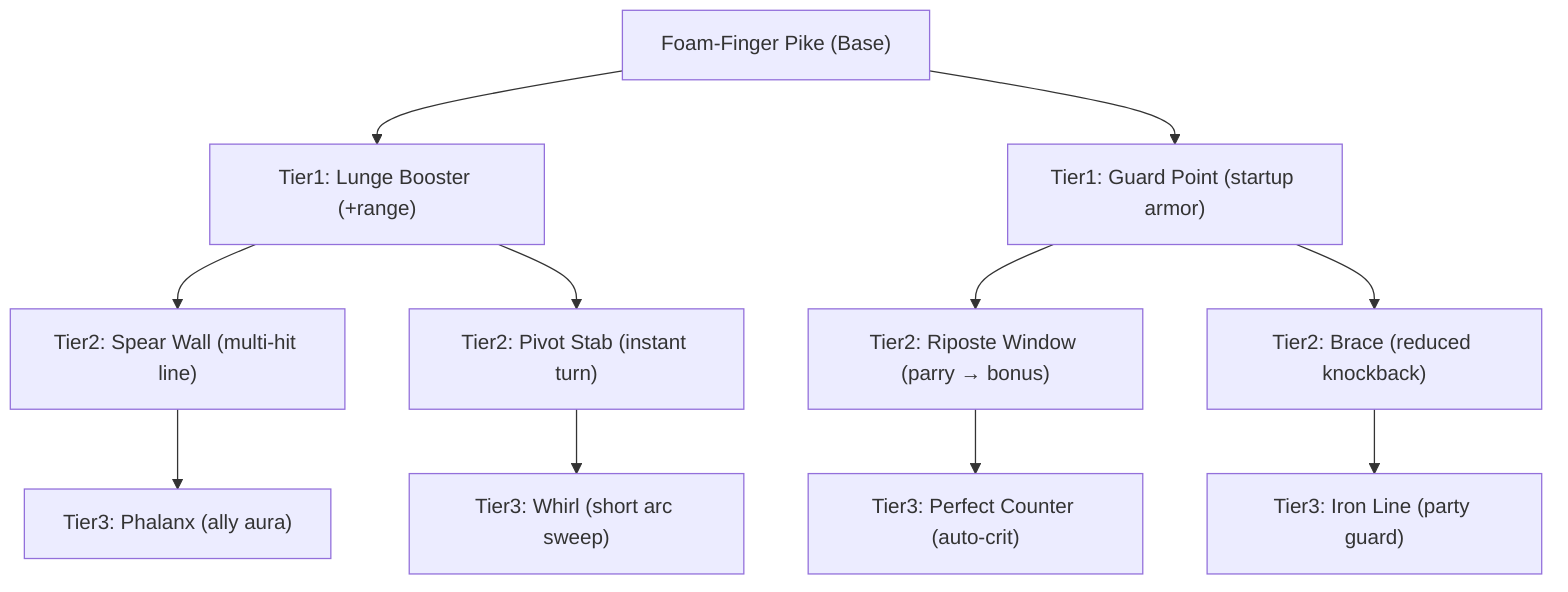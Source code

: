 %% Foam-Finger Pike – Upgrade Tree
flowchart TD
  FP0["Foam-Finger Pike (Base)"] --> FP1A["Tier1: Lunge Booster (+range)"]
  FP0 --> FP1B["Tier1: Guard Point (startup armor)"]

  FP1A --> FP2A["Tier2: Spear Wall (multi-hit line)"]
  FP1A --> FP2B["Tier2: Pivot Stab (instant turn)"]

  FP1B --> FP2C["Tier2: Riposte Window (parry → bonus)"]
  FP1B --> FP2D["Tier2: Brace (reduced knockback)"]

  %% Tier 3 caps
  FP2A --> FP3A["Tier3: Phalanx (ally aura)"]
  FP2B --> FP3B["Tier3: Whirl (short arc sweep)"]
  FP2C --> FP3C["Tier3: Perfect Counter (auto-crit)"]
  FP2D --> FP3D["Tier3: Iron Line (party guard)"]